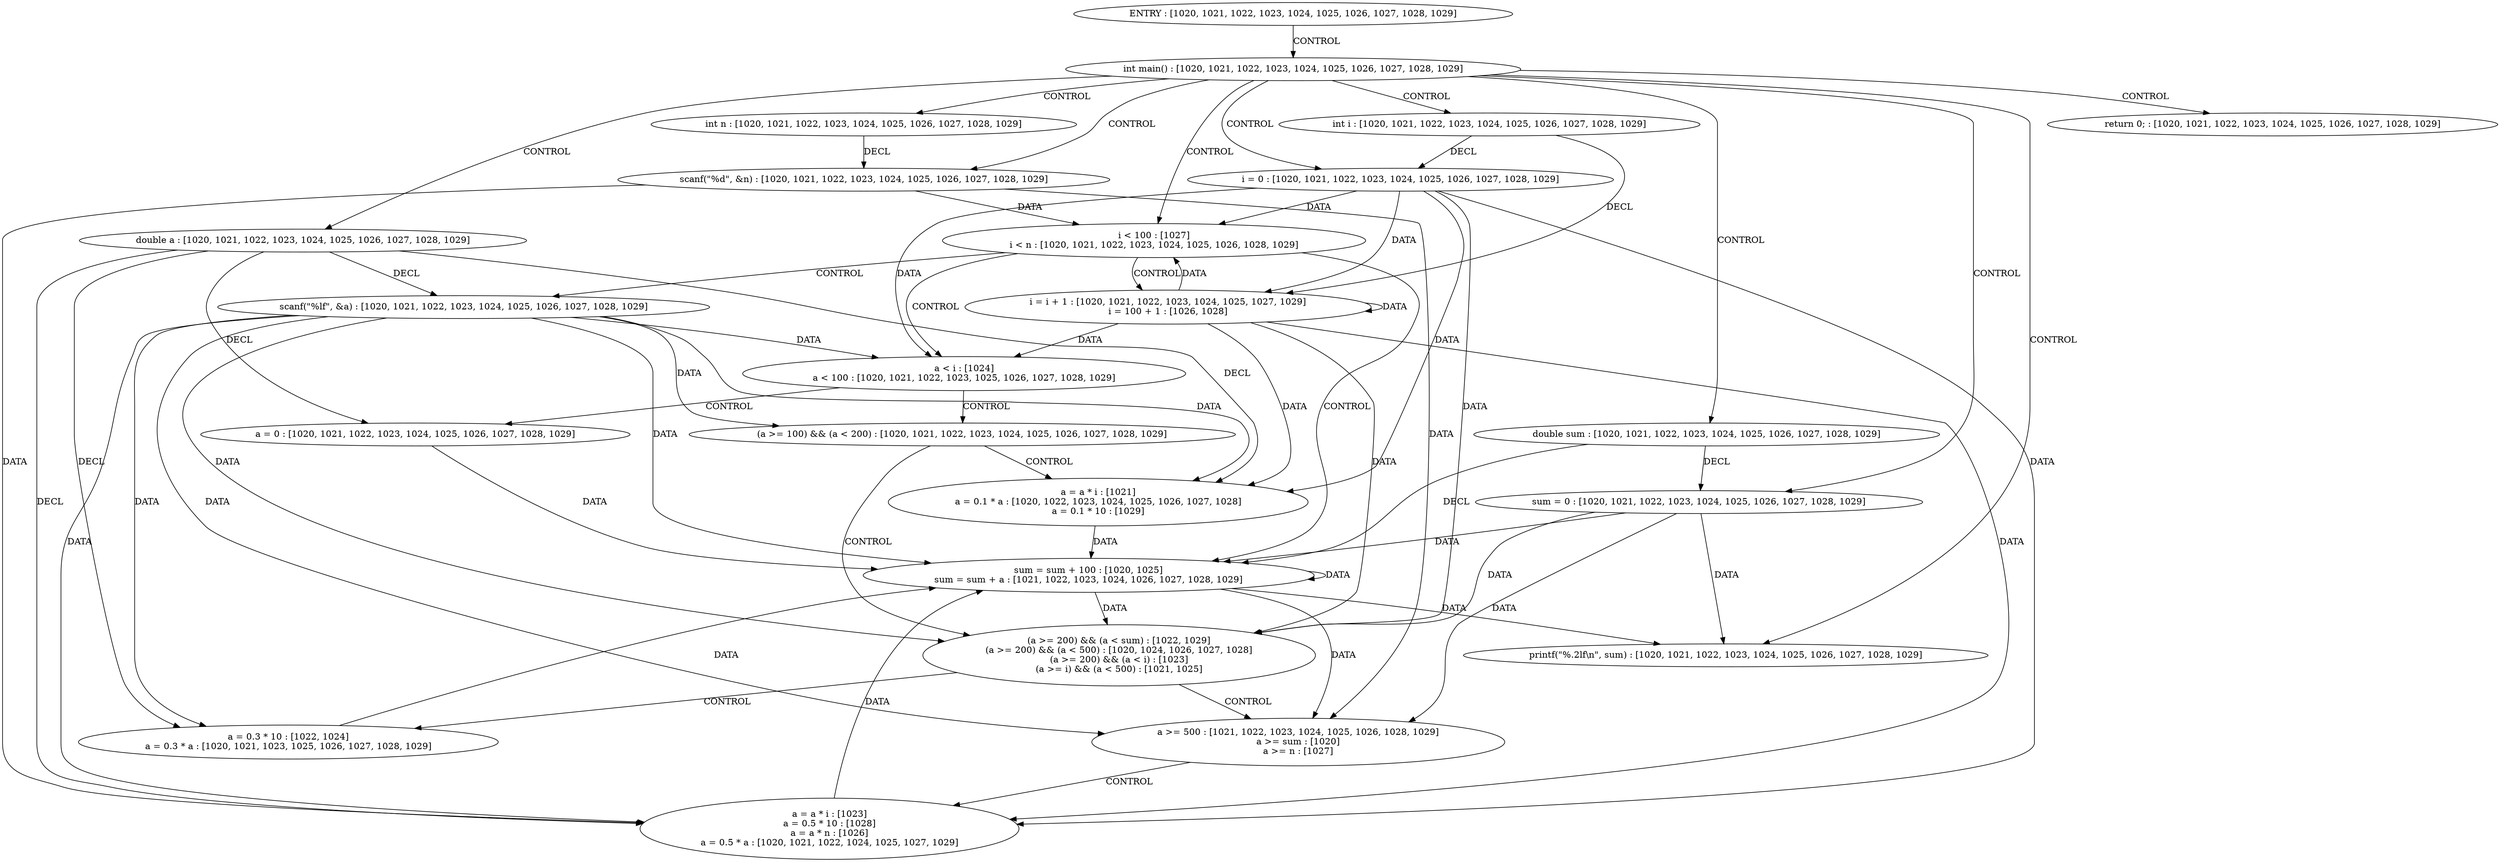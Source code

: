 digraph G {
  1 [ label="scanf(\"%lf\", &a) : [1020, 1021, 1022, 1023, 1024, 1025, 1026, 1027, 1028, 1029]
" ];
  2 [ label="printf(\"%.2lf\\n\", sum) : [1020, 1021, 1022, 1023, 1024, 1025, 1026, 1027, 1028, 1029]
" ];
  3 [ label="scanf(\"%d\", &n) : [1020, 1021, 1022, 1023, 1024, 1025, 1026, 1027, 1028, 1029]
" ];
  4 [ label="ENTRY : [1020, 1021, 1022, 1023, 1024, 1025, 1026, 1027, 1028, 1029]
" ];
  5 [ label="int i : [1020, 1021, 1022, 1023, 1024, 1025, 1026, 1027, 1028, 1029]
" ];
  6 [ label="int n : [1020, 1021, 1022, 1023, 1024, 1025, 1026, 1027, 1028, 1029]
" ];
  7 [ label="double a : [1020, 1021, 1022, 1023, 1024, 1025, 1026, 1027, 1028, 1029]
" ];
  8 [ label="double sum : [1020, 1021, 1022, 1023, 1024, 1025, 1026, 1027, 1028, 1029]
" ];
  9 [ label="a = a * i : [1021]
a = 0.1 * a : [1020, 1022, 1023, 1024, 1025, 1026, 1027, 1028]
a = 0.1 * 10 : [1029]
" ];
  10 [ label="a = 0.3 * 10 : [1022, 1024]
a = 0.3 * a : [1020, 1021, 1023, 1025, 1026, 1027, 1028, 1029]
" ];
  11 [ label="i = i + 1 : [1020, 1021, 1022, 1023, 1024, 1025, 1027, 1029]
i = 100 + 1 : [1026, 1028]
" ];
  12 [ label="sum = 0 : [1020, 1021, 1022, 1023, 1024, 1025, 1026, 1027, 1028, 1029]
" ];
  13 [ label="a = a * i : [1023]
a = 0.5 * 10 : [1028]
a = a * n : [1026]
a = 0.5 * a : [1020, 1021, 1022, 1024, 1025, 1027, 1029]
" ];
  14 [ label="i = 0 : [1020, 1021, 1022, 1023, 1024, 1025, 1026, 1027, 1028, 1029]
" ];
  15 [ label="a = 0 : [1020, 1021, 1022, 1023, 1024, 1025, 1026, 1027, 1028, 1029]
" ];
  16 [ label="sum = sum + 100 : [1020, 1025]
sum = sum + a : [1021, 1022, 1023, 1024, 1026, 1027, 1028, 1029]
" ];
  17 [ label="(a >= 200) && (a < sum) : [1022, 1029]
(a >= 200) && (a < 500) : [1020, 1024, 1026, 1027, 1028]
(a >= 200) && (a < i) : [1023]
(a >= i) && (a < 500) : [1021, 1025]
" ];
  18 [ label="i < 100 : [1027]
i < n : [1020, 1021, 1022, 1023, 1024, 1025, 1026, 1028, 1029]
" ];
  19 [ label="a >= 500 : [1021, 1022, 1023, 1024, 1025, 1026, 1028, 1029]
a >= sum : [1020]
a >= n : [1027]
" ];
  20 [ label="a < i : [1024]
a < 100 : [1020, 1021, 1022, 1023, 1025, 1026, 1027, 1028, 1029]
" ];
  21 [ label="return 0; : [1020, 1021, 1022, 1023, 1024, 1025, 1026, 1027, 1028, 1029]
" ];
  22 [ label="int main() : [1020, 1021, 1022, 1023, 1024, 1025, 1026, 1027, 1028, 1029]
" ];
  23 [ label="(a >= 100) && (a < 200) : [1020, 1021, 1022, 1023, 1024, 1025, 1026, 1027, 1028, 1029]
" ];
  4 -> 22 [ label="CONTROL" ];
  22 -> 5 [ label="CONTROL" ];
  22 -> 6 [ label="CONTROL" ];
  22 -> 7 [ label="CONTROL" ];
  22 -> 8 [ label="CONTROL" ];
  22 -> 12 [ label="CONTROL" ];
  22 -> 3 [ label="CONTROL" ];
  22 -> 14 [ label="CONTROL" ];
  22 -> 18 [ label="CONTROL" ];
  22 -> 2 [ label="CONTROL" ];
  22 -> 21 [ label="CONTROL" ];
  18 -> 1 [ label="CONTROL" ];
  18 -> 20 [ label="CONTROL" ];
  18 -> 16 [ label="CONTROL" ];
  18 -> 11 [ label="CONTROL" ];
  20 -> 15 [ label="CONTROL" ];
  20 -> 23 [ label="CONTROL" ];
  23 -> 9 [ label="CONTROL" ];
  23 -> 17 [ label="CONTROL" ];
  17 -> 10 [ label="CONTROL" ];
  17 -> 19 [ label="CONTROL" ];
  19 -> 13 [ label="CONTROL" ];
  12 -> 17 [ label="DATA" ];
  12 -> 16 [ label="DATA" ];
  12 -> 2 [ label="DATA" ];
  3 -> 18 [ label="DATA" ];
  14 -> 18 [ label="DATA" ];
  14 -> 11 [ label="DATA" ];
  1 -> 20 [ label="DATA" ];
  1 -> 23 [ label="DATA" ];
  1 -> 9 [ label="DATA" ];
  1 -> 17 [ label="DATA" ];
  1 -> 19 [ label="DATA" ];
  1 -> 13 [ label="DATA" ];
  1 -> 16 [ label="DATA" ];
  15 -> 16 [ label="DATA" ];
  9 -> 16 [ label="DATA" ];
  10 -> 16 [ label="DATA" ];
  13 -> 16 [ label="DATA" ];
  16 -> 17 [ label="DATA" ];
  16 -> 16 [ label="DATA" ];
  16 -> 2 [ label="DATA" ];
  11 -> 18 [ label="DATA" ];
  11 -> 11 [ label="DATA" ];
  5 -> 14 [ label="DECL" ];
  5 -> 11 [ label="DECL" ];
  6 -> 3 [ label="DECL" ];
  7 -> 13 [ label="DECL" ];
  7 -> 10 [ label="DECL" ];
  7 -> 9 [ label="DECL" ];
  7 -> 1 [ label="DECL" ];
  7 -> 15 [ label="DECL" ];
  8 -> 12 [ label="DECL" ];
  8 -> 16 [ label="DECL" ];
  14 -> 9 [ label="DATA" ];
  14 -> 17 [ label="DATA" ];
  1 -> 10 [ label="DATA" ];
  11 -> 9 [ label="DATA" ];
  11 -> 17 [ label="DATA" ];
  3 -> 19 [ label="DATA" ];
  12 -> 19 [ label="DATA" ];
  16 -> 19 [ label="DATA" ];
  3 -> 13 [ label="DATA" ];
  14 -> 13 [ label="DATA" ];
  11 -> 13 [ label="DATA" ];
  14 -> 20 [ label="DATA" ];
  11 -> 20 [ label="DATA" ];
}
